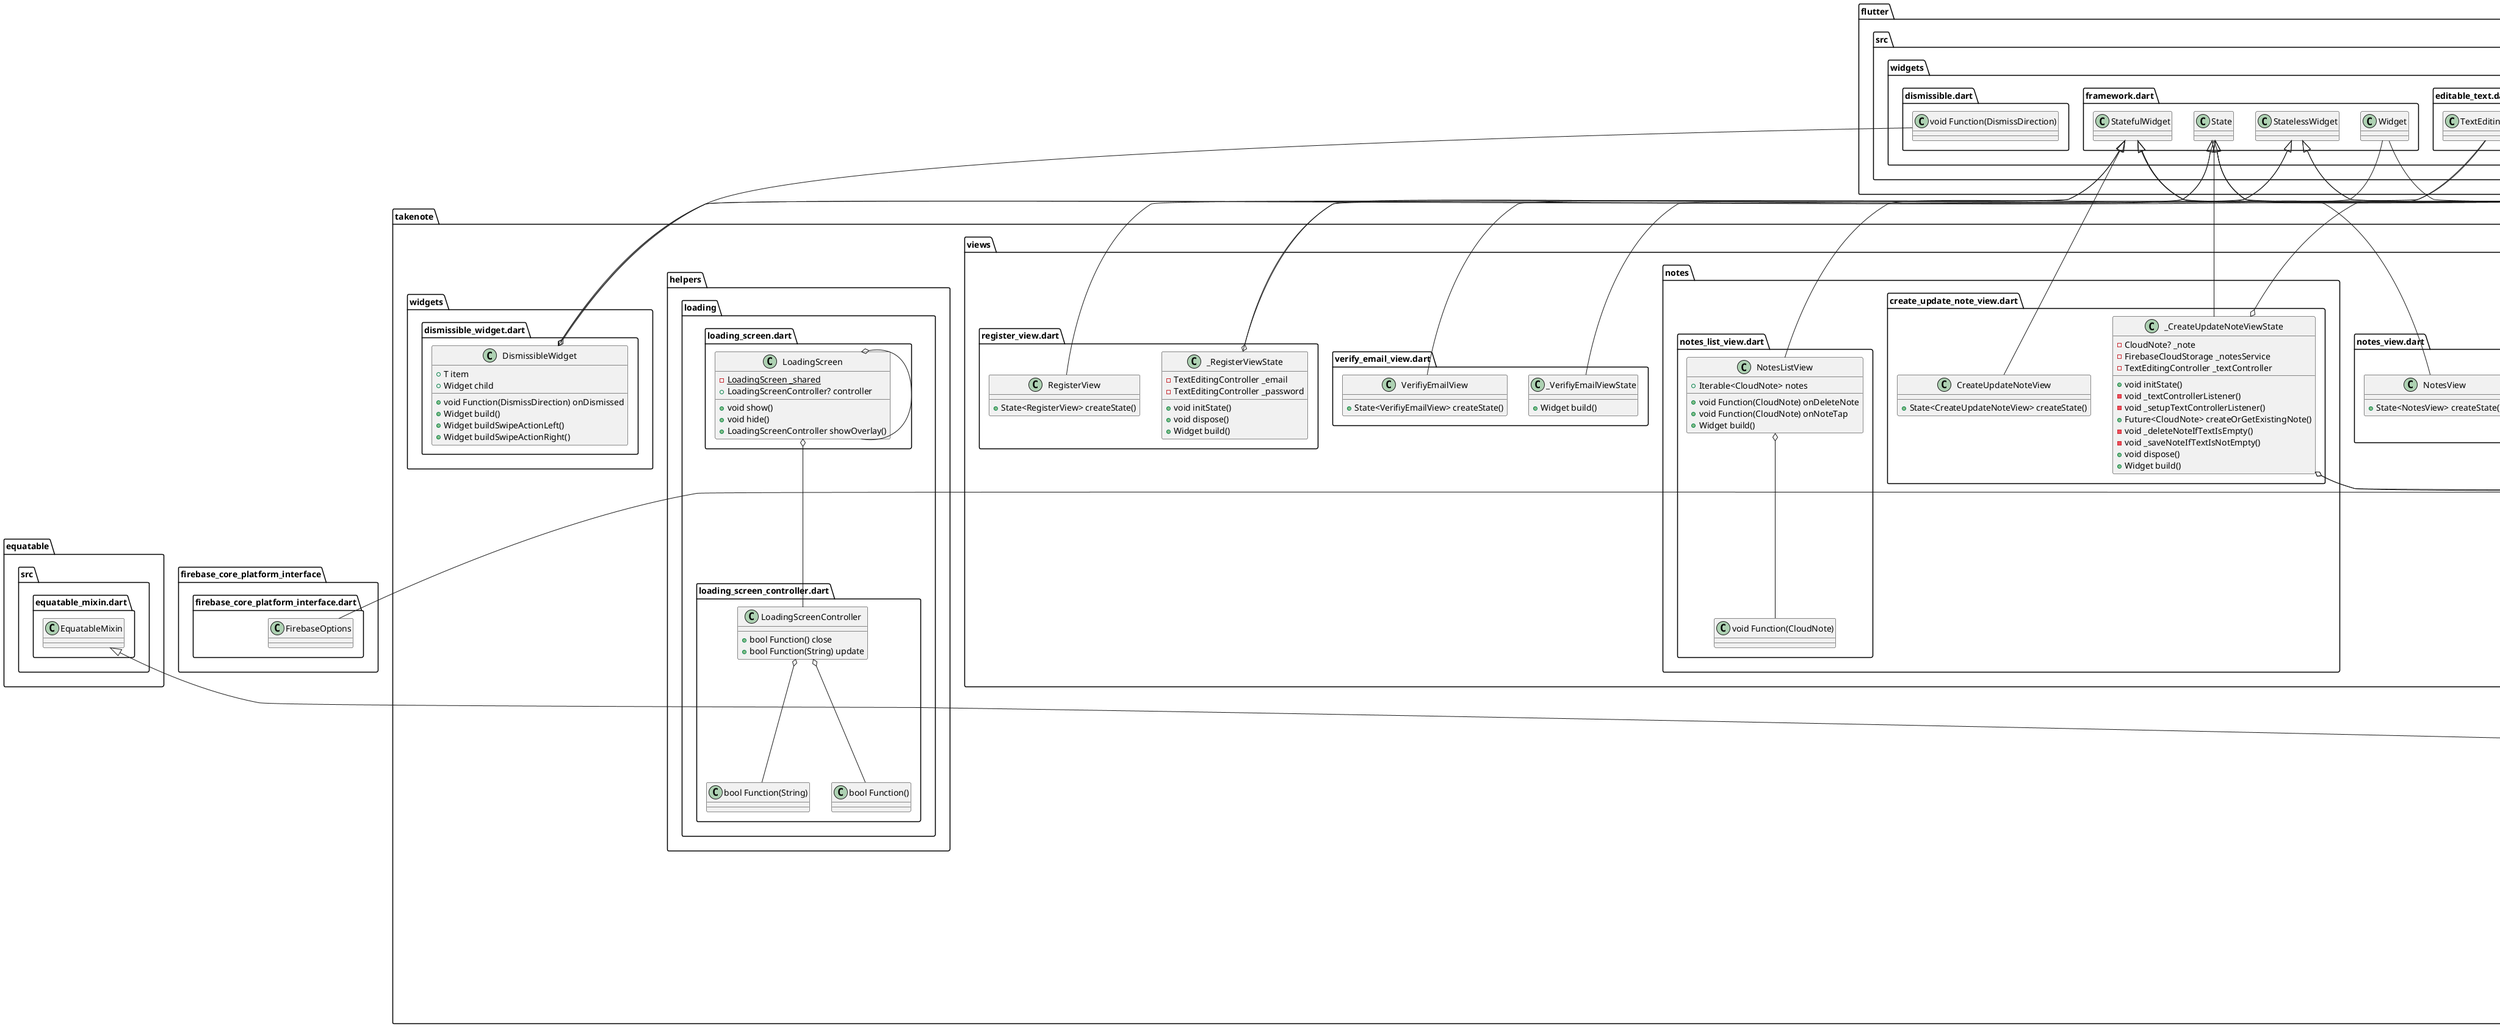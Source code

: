 @startuml
set namespaceSeparator ::

class "takenote::enums::menu_action.dart::MenuAction" {
  +int index
  {static} +List<MenuAction> values
  {static} +MenuAction logout
}

"takenote::enums::menu_action.dart::MenuAction" o-- "takenote::enums::menu_action.dart::MenuAction"
"dart::core::Enum" <|-- "takenote::enums::menu_action.dart::MenuAction"

class "takenote::firebase_options.dart::DefaultFirebaseOptions" {
  {static} +FirebaseOptions web
  {static} +FirebaseOptions android
  {static} +FirebaseOptions ios
  {static} +FirebaseOptions macos
  {static} +FirebaseOptions currentPlatform
}

"takenote::firebase_options.dart::DefaultFirebaseOptions" o-- "firebase_core_platform_interface::firebase_core_platform_interface.dart::FirebaseOptions"

class "takenote::components::background.dart::Background" {
  +Widget child
  +Widget build()
}

"takenote::components::background.dart::Background" o-- "flutter::src::widgets::framework.dart::Widget"
"flutter::src::widgets::framework.dart::StatelessWidget" <|-- "takenote::components::background.dart::Background"

class "takenote::views::homepage.dart::HomePage" {
  +Widget build()
}

"flutter::src::widgets::framework.dart::StatelessWidget" <|-- "takenote::views::homepage.dart::HomePage"

class "takenote::views::forgot_password_view.dart::ForgotPasswordView" {
  +State<ForgotPasswordView> createState()
}

"flutter::src::widgets::framework.dart::StatefulWidget" <|-- "takenote::views::forgot_password_view.dart::ForgotPasswordView"

class "takenote::views::forgot_password_view.dart::_ForgotPasswordViewState" {
  -TextEditingController _controller
  +void initState()
  +void dispose()
  +Widget build()
}

"takenote::views::forgot_password_view.dart::_ForgotPasswordViewState" o-- "flutter::src::widgets::editable_text.dart::TextEditingController"
"flutter::src::widgets::framework.dart::State" <|-- "takenote::views::forgot_password_view.dart::_ForgotPasswordViewState"

class "takenote::views::login_view.dart::LoginView" {
  +State<LoginView> createState()
}

"flutter::src::widgets::framework.dart::StatefulWidget" <|-- "takenote::views::login_view.dart::LoginView"

class "takenote::views::login_view.dart::_LoginViewState" {
  -TextEditingController _email
  -TextEditingController _password
  +void initState()
  +void dispose()
  +Widget build()
}

"takenote::views::login_view.dart::_LoginViewState" o-- "flutter::src::widgets::editable_text.dart::TextEditingController"
"flutter::src::widgets::framework.dart::State" <|-- "takenote::views::login_view.dart::_LoginViewState"

class "takenote::views::notes_view.dart::NotesView" {
  +State<NotesView> createState()
}

"flutter::src::widgets::framework.dart::StatefulWidget" <|-- "takenote::views::notes_view.dart::NotesView"

class "takenote::views::notes_view.dart::_NotesViewState" {
  -FirebaseCloudStorage _notesService
  +String userId
  +void initState()
  +Widget build()
}

"takenote::views::notes_view.dart::_NotesViewState" o-- "takenote::services::cloud::firebase_cloud_storage.dart::FirebaseCloudStorage"
"flutter::src::widgets::framework.dart::State" <|-- "takenote::views::notes_view.dart::_NotesViewState"

class "takenote::views::notes::notes_list_view.dart::NotesListView" {
  +Iterable<CloudNote> notes
  +void Function(CloudNote) onDeleteNote
  +void Function(CloudNote) onNoteTap
  +Widget build()
}

"takenote::views::notes::notes_list_view.dart::NotesListView" o-- "takenote::views::notes::notes_list_view.dart::void Function(CloudNote)"
"flutter::src::widgets::framework.dart::StatelessWidget" <|-- "takenote::views::notes::notes_list_view.dart::NotesListView"

class "takenote::views::notes::create_update_note_view.dart::CreateUpdateNoteView" {
  +State<CreateUpdateNoteView> createState()
}

"flutter::src::widgets::framework.dart::StatefulWidget" <|-- "takenote::views::notes::create_update_note_view.dart::CreateUpdateNoteView"

class "takenote::views::notes::create_update_note_view.dart::_CreateUpdateNoteViewState" {
  -CloudNote? _note
  -FirebaseCloudStorage _notesService
  -TextEditingController _textController
  +void initState()
  -void _textControllerListener()
  -void _setupTextControllerListener()
  +Future<CloudNote> createOrGetExistingNote()
  -void _deleteNoteIfTextIsEmpty()
  -void _saveNoteIfTextIsNotEmpty()
  +void dispose()
  +Widget build()
}

"takenote::views::notes::create_update_note_view.dart::_CreateUpdateNoteViewState" o-- "takenote::services::cloud::cloud_note.dart::CloudNote"
"takenote::views::notes::create_update_note_view.dart::_CreateUpdateNoteViewState" o-- "takenote::services::cloud::firebase_cloud_storage.dart::FirebaseCloudStorage"
"takenote::views::notes::create_update_note_view.dart::_CreateUpdateNoteViewState" o-- "flutter::src::widgets::editable_text.dart::TextEditingController"
"flutter::src::widgets::framework.dart::State" <|-- "takenote::views::notes::create_update_note_view.dart::_CreateUpdateNoteViewState"

class "takenote::views::verify_email_view.dart::VerifiyEmailView" {
  +State<VerifiyEmailView> createState()
}

"flutter::src::widgets::framework.dart::StatefulWidget" <|-- "takenote::views::verify_email_view.dart::VerifiyEmailView"

class "takenote::views::verify_email_view.dart::_VerifiyEmailViewState" {
  +Widget build()
}

"flutter::src::widgets::framework.dart::State" <|-- "takenote::views::verify_email_view.dart::_VerifiyEmailViewState"

class "takenote::views::register_view.dart::RegisterView" {
  +State<RegisterView> createState()
}

"flutter::src::widgets::framework.dart::StatefulWidget" <|-- "takenote::views::register_view.dart::RegisterView"

class "takenote::views::register_view.dart::_RegisterViewState" {
  -TextEditingController _email
  -TextEditingController _password
  +void initState()
  +void dispose()
  +Widget build()
}

"takenote::views::register_view.dart::_RegisterViewState" o-- "flutter::src::widgets::editable_text.dart::TextEditingController"
"flutter::src::widgets::framework.dart::State" <|-- "takenote::views::register_view.dart::_RegisterViewState"

class "takenote::helpers::loading::loading_screen.dart::LoadingScreen" {
  {static} -LoadingScreen _shared
  +LoadingScreenController? controller
  +void show()
  +void hide()
  +LoadingScreenController showOverlay()
}

"takenote::helpers::loading::loading_screen.dart::LoadingScreen" o-- "takenote::helpers::loading::loading_screen.dart::LoadingScreen"
"takenote::helpers::loading::loading_screen.dart::LoadingScreen" o-- "takenote::helpers::loading::loading_screen_controller.dart::LoadingScreenController"

class "takenote::helpers::loading::loading_screen_controller.dart::LoadingScreenController" {
  +bool Function() close
  +bool Function(String) update
}

"takenote::helpers::loading::loading_screen_controller.dart::LoadingScreenController" o-- "takenote::helpers::loading::loading_screen_controller.dart::bool Function()"
"takenote::helpers::loading::loading_screen_controller.dart::LoadingScreenController" o-- "takenote::helpers::loading::loading_screen_controller.dart::bool Function(String)"

class "takenote::services::auth::auth_user.dart::AuthUser" {
  +String id
  +String email
  +bool isEmailVerified
}

abstract class "takenote::services::auth::auth_provider.dart::AuthProvider" {
  +AuthUser? currentUser
  +Future<void> initialize()
  +Future<AuthUser> logIn()
  +Future<AuthUser> createUser()
  +Future<void> logOut()
  +Future<void> sendEmailVerification()
  +Future<void> sendPasswordResetEmail()
}

"takenote::services::auth::auth_provider.dart::AuthProvider" o-- "takenote::services::auth::auth_user.dart::AuthUser"

class "takenote::services::auth::auth_service.dart::AuthService" {
  +AuthProvider provider
  +AuthUser? currentUser
  +Future<void> initialize()
  +Future<AuthUser> createUser()
  +Future<AuthUser> logIn()
  +Future<void> logOut()
  +Future<void> sendEmailVerification()
  +Future<void> sendPasswordResetEmail()
}

"takenote::services::auth::auth_service.dart::AuthService" o-- "takenote::services::auth::auth_provider.dart::AuthProvider"
"takenote::services::auth::auth_service.dart::AuthService" o-- "takenote::services::auth::auth_user.dart::AuthUser"
"takenote::services::auth::auth_provider.dart::AuthProvider" <|-- "takenote::services::auth::auth_service.dart::AuthService"

class "takenote::services::auth::firebase_auth_provider.dart::FirebaseAuthProvider" {
  +AuthUser? currentUser
  +Future<void> initialize()
  +Future<AuthUser> createUser()
  +Future<AuthUser> logIn()
  +Future<void> logOut()
  +Future<void> sendEmailVerification()
  +Future<void> sendPasswordResetEmail()
}

"takenote::services::auth::firebase_auth_provider.dart::FirebaseAuthProvider" o-- "takenote::services::auth::auth_user.dart::AuthUser"
"takenote::services::auth::auth_provider.dart::AuthProvider" <|-- "takenote::services::auth::firebase_auth_provider.dart::FirebaseAuthProvider"

class "takenote::services::auth::auth_exceptions.dart::UserNotFoundAuthException" {
}

"dart::core::Exception" <|-- "takenote::services::auth::auth_exceptions.dart::UserNotFoundAuthException"

class "takenote::services::auth::auth_exceptions.dart::WrongPasswordAuthException" {
}

"dart::core::Exception" <|-- "takenote::services::auth::auth_exceptions.dart::WrongPasswordAuthException"

class "takenote::services::auth::auth_exceptions.dart::WeakPasswordAuthException" {
}

"dart::core::Exception" <|-- "takenote::services::auth::auth_exceptions.dart::WeakPasswordAuthException"

class "takenote::services::auth::auth_exceptions.dart::EmailAlreadyInUseAuthException" {
}

"dart::core::Exception" <|-- "takenote::services::auth::auth_exceptions.dart::EmailAlreadyInUseAuthException"

class "takenote::services::auth::auth_exceptions.dart::InvalidEmailAuthException" {
}

"dart::core::Exception" <|-- "takenote::services::auth::auth_exceptions.dart::InvalidEmailAuthException"

class "takenote::services::auth::auth_exceptions.dart::GenericAuthException" {
}

"dart::core::Exception" <|-- "takenote::services::auth::auth_exceptions.dart::GenericAuthException"

class "takenote::services::auth::auth_exceptions.dart::UserNotLoggedInAuthException" {
}

"dart::core::Exception" <|-- "takenote::services::auth::auth_exceptions.dart::UserNotLoggedInAuthException"

abstract class "takenote::services::auth::bloc::auth_event.dart::AuthEvent" {
}

class "takenote::services::auth::bloc::auth_event.dart::AuthEventInitialize" {
}

"takenote::services::auth::bloc::auth_event.dart::AuthEvent" <|-- "takenote::services::auth::bloc::auth_event.dart::AuthEventInitialize"

class "takenote::services::auth::bloc::auth_event.dart::AuthEventLogIn" {
  +String email
  +String password
}

"takenote::services::auth::bloc::auth_event.dart::AuthEvent" <|-- "takenote::services::auth::bloc::auth_event.dart::AuthEventLogIn"

class "takenote::services::auth::bloc::auth_event.dart::AuthEventSendEmailVerification" {
}

"takenote::services::auth::bloc::auth_event.dart::AuthEvent" <|-- "takenote::services::auth::bloc::auth_event.dart::AuthEventSendEmailVerification"

class "takenote::services::auth::bloc::auth_event.dart::AuthEventRegister" {
  +String email
  +String password
}

"takenote::services::auth::bloc::auth_event.dart::AuthEvent" <|-- "takenote::services::auth::bloc::auth_event.dart::AuthEventRegister"

class "takenote::services::auth::bloc::auth_event.dart::AuthEventShouldRegister" {
}

"takenote::services::auth::bloc::auth_event.dart::AuthEvent" <|-- "takenote::services::auth::bloc::auth_event.dart::AuthEventShouldRegister"

class "takenote::services::auth::bloc::auth_event.dart::AuthEventForgotPassword" {
  +String? email
}

"takenote::services::auth::bloc::auth_event.dart::AuthEvent" <|-- "takenote::services::auth::bloc::auth_event.dart::AuthEventForgotPassword"

class "takenote::services::auth::bloc::auth_event.dart::AuthEventLogOut" {
}

"takenote::services::auth::bloc::auth_event.dart::AuthEvent" <|-- "takenote::services::auth::bloc::auth_event.dart::AuthEventLogOut"

class "takenote::services::auth::bloc::auth_bloc.dart::AuthBloc" {
}

"bloc::src::bloc.dart::Bloc" <|-- "takenote::services::auth::bloc::auth_bloc.dart::AuthBloc"

abstract class "takenote::services::auth::bloc::auth_state.dart::AuthState" {
  +bool isLoading
  +String? loadingText
}

class "takenote::services::auth::bloc::auth_state.dart::AuthStateUninitialized" {
}

"takenote::services::auth::bloc::auth_state.dart::AuthState" <|-- "takenote::services::auth::bloc::auth_state.dart::AuthStateUninitialized"

class "takenote::services::auth::bloc::auth_state.dart::AuthStateRegistering" {
  +Exception? exception
}

"takenote::services::auth::bloc::auth_state.dart::AuthState" <|-- "takenote::services::auth::bloc::auth_state.dart::AuthStateRegistering"

class "takenote::services::auth::bloc::auth_state.dart::AuthStateForgotPassword" {
  +Exception? exception
  +bool hasSentEmail
}

"takenote::services::auth::bloc::auth_state.dart::AuthState" <|-- "takenote::services::auth::bloc::auth_state.dart::AuthStateForgotPassword"

class "takenote::services::auth::bloc::auth_state.dart::AuthStateLoggedIn" {
  +AuthUser user
}

"takenote::services::auth::bloc::auth_state.dart::AuthStateLoggedIn" o-- "takenote::services::auth::auth_user.dart::AuthUser"
"takenote::services::auth::bloc::auth_state.dart::AuthState" <|-- "takenote::services::auth::bloc::auth_state.dart::AuthStateLoggedIn"

class "takenote::services::auth::bloc::auth_state.dart::AuthStateNeedsVerification" {
}

"takenote::services::auth::bloc::auth_state.dart::AuthState" <|-- "takenote::services::auth::bloc::auth_state.dart::AuthStateNeedsVerification"

class "takenote::services::auth::bloc::auth_state.dart::AuthStateLoggedOut" {
  +Exception? exception
  +List<Object?> props
}

"takenote::services::auth::bloc::auth_state.dart::AuthState" <|-- "takenote::services::auth::bloc::auth_state.dart::AuthStateLoggedOut"
"equatable::src::equatable_mixin.dart::EquatableMixin" <|-- "takenote::services::auth::bloc::auth_state.dart::AuthStateLoggedOut"

class "takenote::services::cloud::cloud_storage_exceptions.dart::CloudStorageException" {
}

"dart::core::Exception" <|-- "takenote::services::cloud::cloud_storage_exceptions.dart::CloudStorageException"

class "takenote::services::cloud::cloud_storage_exceptions.dart::CouldNotCreateNoteException" {
}

"takenote::services::cloud::cloud_storage_exceptions.dart::CloudStorageException" <|-- "takenote::services::cloud::cloud_storage_exceptions.dart::CouldNotCreateNoteException"

class "takenote::services::cloud::cloud_storage_exceptions.dart::CouldNotGetAllNotesException" {
}

"takenote::services::cloud::cloud_storage_exceptions.dart::CloudStorageException" <|-- "takenote::services::cloud::cloud_storage_exceptions.dart::CouldNotGetAllNotesException"

class "takenote::services::cloud::cloud_storage_exceptions.dart::CouldNotUpdateNoteException" {
}

"takenote::services::cloud::cloud_storage_exceptions.dart::CloudStorageException" <|-- "takenote::services::cloud::cloud_storage_exceptions.dart::CouldNotUpdateNoteException"

class "takenote::services::cloud::cloud_storage_exceptions.dart::CouldNotDeleteNoteException" {
}

"takenote::services::cloud::cloud_storage_exceptions.dart::CloudStorageException" <|-- "takenote::services::cloud::cloud_storage_exceptions.dart::CouldNotDeleteNoteException"

class "takenote::services::cloud::cloud_note.dart::CloudNote" {
  +String documentId
  +String ownerUserId
  +String text
}

class "takenote::services::cloud::firebase_cloud_storage.dart::FirebaseCloudStorage" {
  +CollectionReference<Map<String, dynamic>> notes
  {static} -FirebaseCloudStorage _shared
  +Stream<Iterable<CloudNote>> allNotes()
  +Future<CloudNote> createNewNote()
  +Future<Iterable<CloudNote>> getNotes()
  +Future<void> updateNote()
  +Future<void> deleteNote()
}

"takenote::services::cloud::firebase_cloud_storage.dart::FirebaseCloudStorage" o-- "cloud_firestore::cloud_firestore.dart::CollectionReference<Map<String, dynamic>>"
"takenote::services::cloud::firebase_cloud_storage.dart::FirebaseCloudStorage" o-- "takenote::services::cloud::firebase_cloud_storage.dart::FirebaseCloudStorage"

class "takenote::widgets::dismissible_widget.dart::DismissibleWidget" {
  +T item
  +Widget child
  +void Function(DismissDirection) onDismissed
  +Widget build()
  +Widget buildSwipeActionLeft()
  +Widget buildSwipeActionRight()
}

"takenote::widgets::dismissible_widget.dart::DismissibleWidget" o-- "flutter::src::widgets::framework.dart::Widget"
"takenote::widgets::dismissible_widget.dart::DismissibleWidget" o-- "flutter::src::widgets::dismissible.dart::void Function(DismissDirection)"
"flutter::src::widgets::framework.dart::StatelessWidget" <|-- "takenote::widgets::dismissible_widget.dart::DismissibleWidget"


@enduml